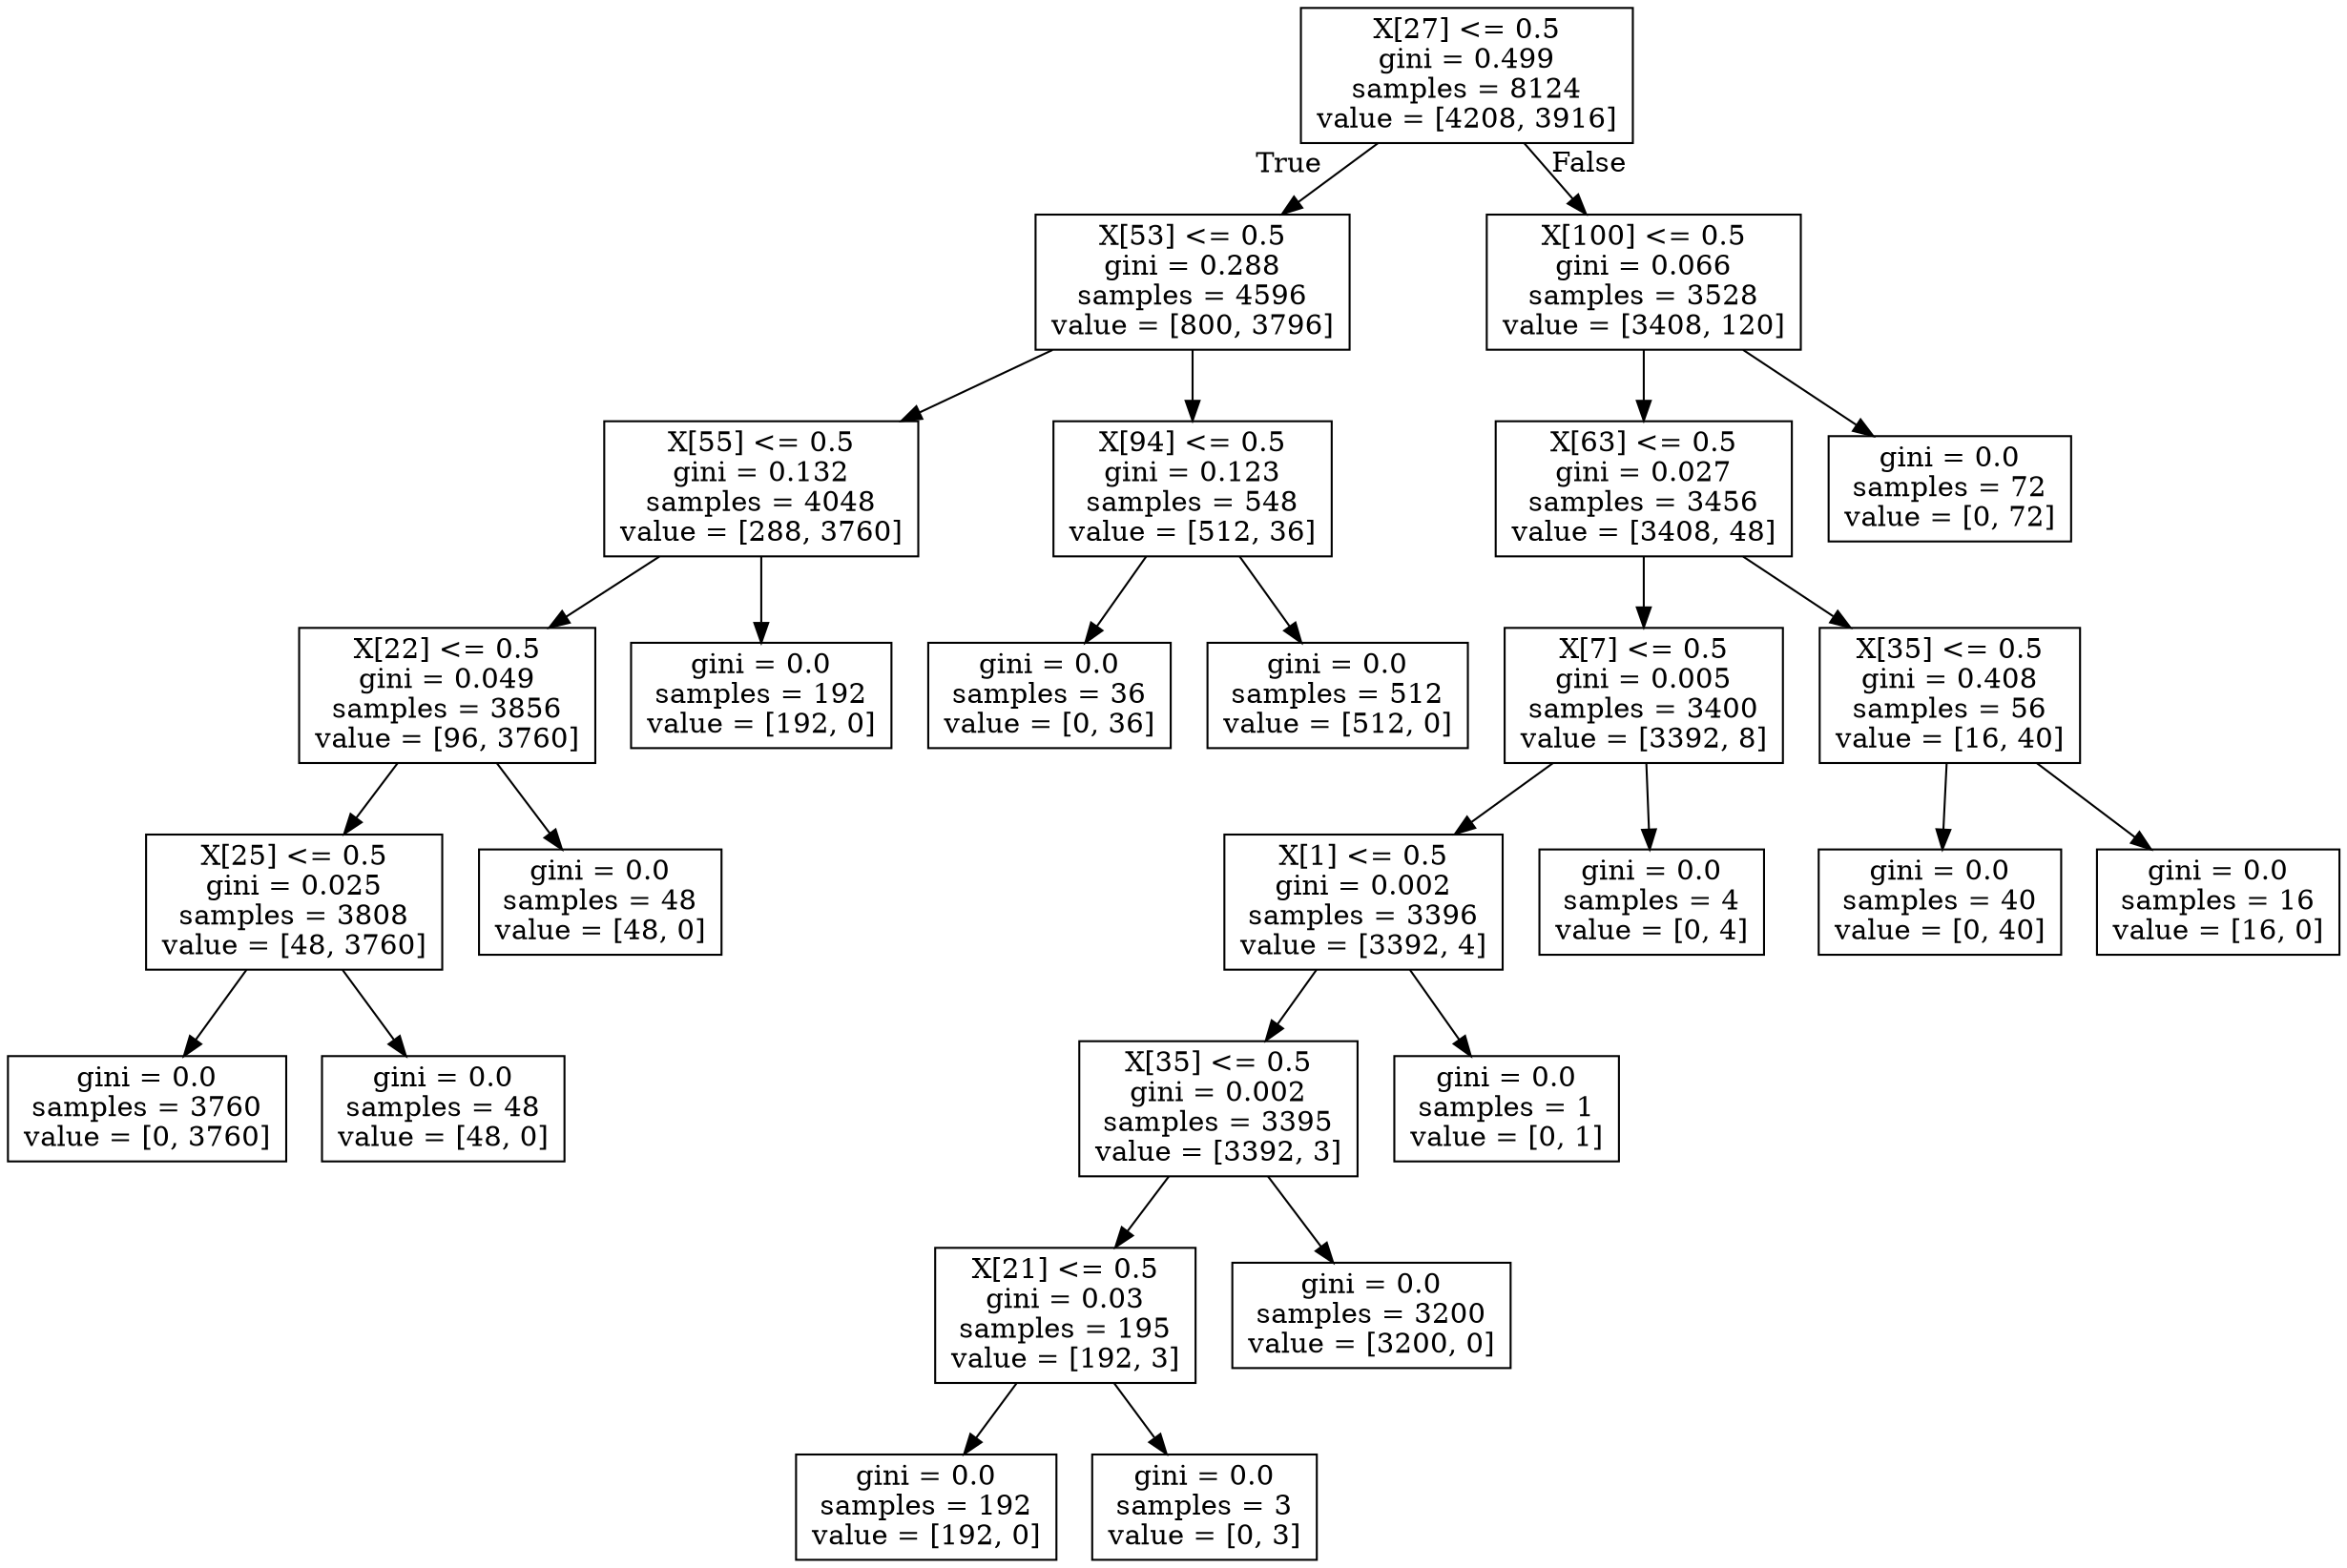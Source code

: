 digraph Tree {
node [shape=box] ;
0 [label="X[27] <= 0.5\ngini = 0.499\nsamples = 8124\nvalue = [4208, 3916]"] ;
1 [label="X[53] <= 0.5\ngini = 0.288\nsamples = 4596\nvalue = [800, 3796]"] ;
0 -> 1 [labeldistance=2.5, labelangle=45, headlabel="True"] ;
2 [label="X[55] <= 0.5\ngini = 0.132\nsamples = 4048\nvalue = [288, 3760]"] ;
1 -> 2 ;
3 [label="X[22] <= 0.5\ngini = 0.049\nsamples = 3856\nvalue = [96, 3760]"] ;
2 -> 3 ;
4 [label="X[25] <= 0.5\ngini = 0.025\nsamples = 3808\nvalue = [48, 3760]"] ;
3 -> 4 ;
5 [label="gini = 0.0\nsamples = 3760\nvalue = [0, 3760]"] ;
4 -> 5 ;
6 [label="gini = 0.0\nsamples = 48\nvalue = [48, 0]"] ;
4 -> 6 ;
7 [label="gini = 0.0\nsamples = 48\nvalue = [48, 0]"] ;
3 -> 7 ;
8 [label="gini = 0.0\nsamples = 192\nvalue = [192, 0]"] ;
2 -> 8 ;
9 [label="X[94] <= 0.5\ngini = 0.123\nsamples = 548\nvalue = [512, 36]"] ;
1 -> 9 ;
10 [label="gini = 0.0\nsamples = 36\nvalue = [0, 36]"] ;
9 -> 10 ;
11 [label="gini = 0.0\nsamples = 512\nvalue = [512, 0]"] ;
9 -> 11 ;
12 [label="X[100] <= 0.5\ngini = 0.066\nsamples = 3528\nvalue = [3408, 120]"] ;
0 -> 12 [labeldistance=2.5, labelangle=-45, headlabel="False"] ;
13 [label="X[63] <= 0.5\ngini = 0.027\nsamples = 3456\nvalue = [3408, 48]"] ;
12 -> 13 ;
14 [label="X[7] <= 0.5\ngini = 0.005\nsamples = 3400\nvalue = [3392, 8]"] ;
13 -> 14 ;
15 [label="X[1] <= 0.5\ngini = 0.002\nsamples = 3396\nvalue = [3392, 4]"] ;
14 -> 15 ;
16 [label="X[35] <= 0.5\ngini = 0.002\nsamples = 3395\nvalue = [3392, 3]"] ;
15 -> 16 ;
17 [label="X[21] <= 0.5\ngini = 0.03\nsamples = 195\nvalue = [192, 3]"] ;
16 -> 17 ;
18 [label="gini = 0.0\nsamples = 192\nvalue = [192, 0]"] ;
17 -> 18 ;
19 [label="gini = 0.0\nsamples = 3\nvalue = [0, 3]"] ;
17 -> 19 ;
20 [label="gini = 0.0\nsamples = 3200\nvalue = [3200, 0]"] ;
16 -> 20 ;
21 [label="gini = 0.0\nsamples = 1\nvalue = [0, 1]"] ;
15 -> 21 ;
22 [label="gini = 0.0\nsamples = 4\nvalue = [0, 4]"] ;
14 -> 22 ;
23 [label="X[35] <= 0.5\ngini = 0.408\nsamples = 56\nvalue = [16, 40]"] ;
13 -> 23 ;
24 [label="gini = 0.0\nsamples = 40\nvalue = [0, 40]"] ;
23 -> 24 ;
25 [label="gini = 0.0\nsamples = 16\nvalue = [16, 0]"] ;
23 -> 25 ;
26 [label="gini = 0.0\nsamples = 72\nvalue = [0, 72]"] ;
12 -> 26 ;
}